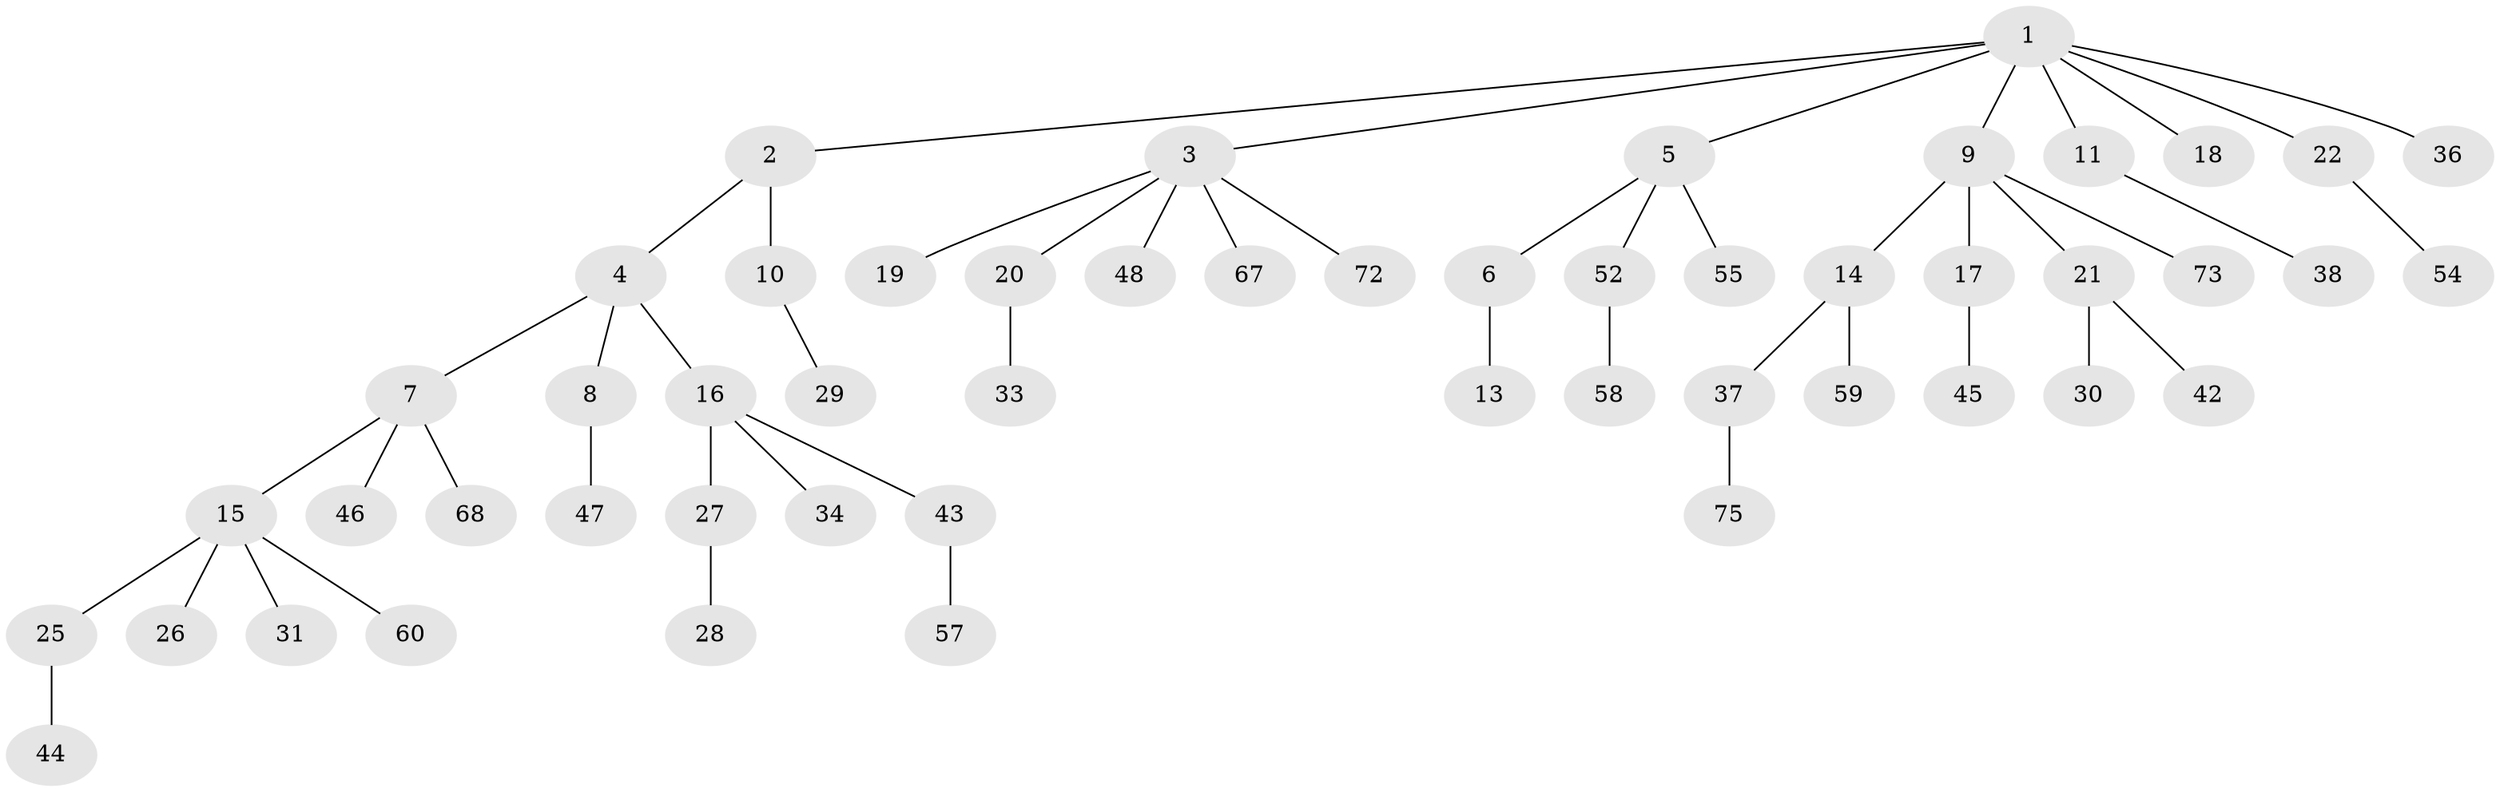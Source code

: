 // original degree distribution, {8: 0.013333333333333334, 3: 0.12, 2: 0.3466666666666667, 4: 0.04, 5: 0.02666666666666667, 6: 0.013333333333333334, 1: 0.44}
// Generated by graph-tools (version 1.1) at 2025/19/03/04/25 18:19:13]
// undirected, 52 vertices, 51 edges
graph export_dot {
graph [start="1"]
  node [color=gray90,style=filled];
  1;
  2;
  3 [super="+12"];
  4;
  5 [super="+35"];
  6;
  7;
  8 [super="+41"];
  9;
  10;
  11 [super="+69"];
  13;
  14 [super="+24"];
  15;
  16 [super="+32+23"];
  17 [super="+56"];
  18 [super="+49"];
  19;
  20;
  21;
  22;
  25;
  26 [super="+51"];
  27;
  28;
  29;
  30;
  31;
  33 [super="+71+64"];
  34;
  36;
  37;
  38 [super="+65"];
  42;
  43;
  44 [super="+50"];
  45;
  46;
  47;
  48;
  52 [super="+53"];
  54 [super="+61"];
  55;
  57;
  58 [super="+62"];
  59;
  60;
  67;
  68;
  72;
  73;
  75;
  1 -- 2;
  1 -- 3;
  1 -- 5;
  1 -- 9;
  1 -- 11;
  1 -- 18;
  1 -- 22;
  1 -- 36;
  2 -- 4;
  2 -- 10;
  3 -- 48;
  3 -- 67;
  3 -- 19;
  3 -- 20;
  3 -- 72;
  4 -- 7;
  4 -- 8;
  4 -- 16;
  5 -- 6;
  5 -- 52;
  5 -- 55;
  6 -- 13;
  7 -- 15;
  7 -- 46;
  7 -- 68;
  8 -- 47;
  9 -- 14;
  9 -- 17;
  9 -- 21;
  9 -- 73;
  10 -- 29;
  11 -- 38;
  14 -- 59;
  14 -- 37;
  15 -- 25;
  15 -- 26;
  15 -- 31;
  15 -- 60;
  16 -- 34;
  16 -- 43;
  16 -- 27;
  17 -- 45;
  20 -- 33;
  21 -- 30;
  21 -- 42;
  22 -- 54;
  25 -- 44;
  27 -- 28;
  37 -- 75;
  43 -- 57;
  52 -- 58;
}
